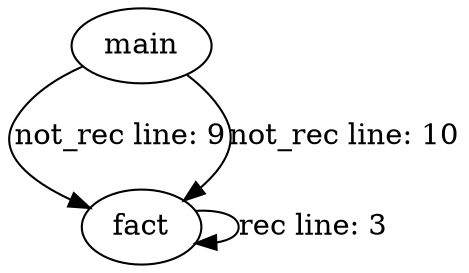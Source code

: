 digraph cg {
fact
main
fact -> fact[label = "rec line: 3"]
main -> fact[label = "not_rec line: 9"]
main -> fact[label = "not_rec line: 10"]
}
